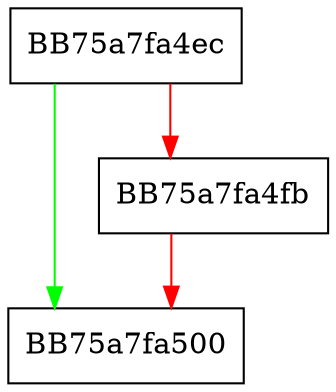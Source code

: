 digraph U8 {
  node [shape="box"];
  graph [splines=ortho];
  BB75a7fa4ec -> BB75a7fa500 [color="green"];
  BB75a7fa4ec -> BB75a7fa4fb [color="red"];
  BB75a7fa4fb -> BB75a7fa500 [color="red"];
}